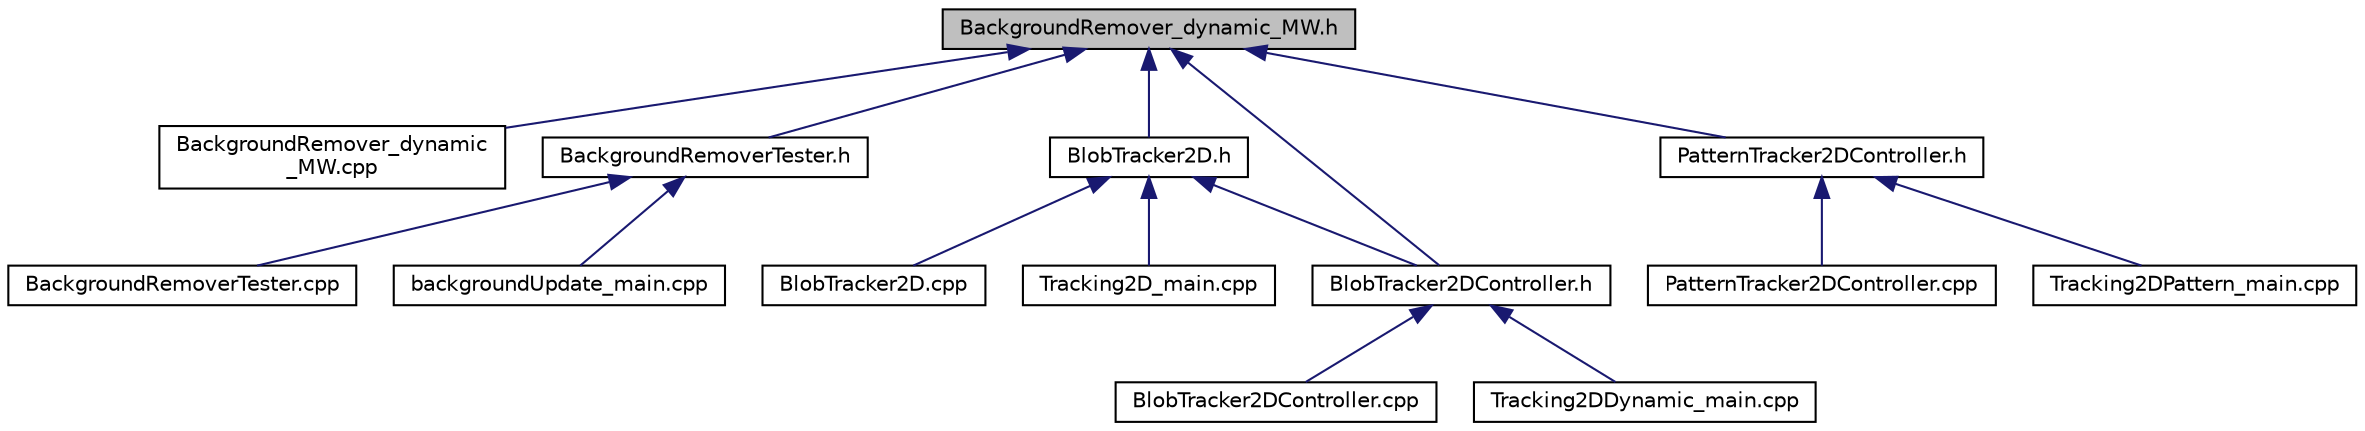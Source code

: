 digraph "BackgroundRemover_dynamic_MW.h"
{
  edge [fontname="Helvetica",fontsize="10",labelfontname="Helvetica",labelfontsize="10"];
  node [fontname="Helvetica",fontsize="10",shape=record];
  Node1 [label="BackgroundRemover_dynamic_MW.h",height=0.2,width=0.4,color="black", fillcolor="grey75", style="filled", fontcolor="black"];
  Node1 -> Node2 [dir="back",color="midnightblue",fontsize="10",style="solid",fontname="Helvetica"];
  Node2 [label="BackgroundRemover_dynamic\l_MW.cpp",height=0.2,width=0.4,color="black", fillcolor="white", style="filled",URL="$BackgroundRemover__dynamic__MW_8cpp.html"];
  Node1 -> Node3 [dir="back",color="midnightblue",fontsize="10",style="solid",fontname="Helvetica"];
  Node3 [label="BackgroundRemoverTester.h",height=0.2,width=0.4,color="black", fillcolor="white", style="filled",URL="$BackgroundRemoverTester_8h.html"];
  Node3 -> Node4 [dir="back",color="midnightblue",fontsize="10",style="solid",fontname="Helvetica"];
  Node4 [label="BackgroundRemoverTester.cpp",height=0.2,width=0.4,color="black", fillcolor="white", style="filled",URL="$BackgroundRemoverTester_8cpp.html"];
  Node3 -> Node5 [dir="back",color="midnightblue",fontsize="10",style="solid",fontname="Helvetica"];
  Node5 [label="backgroundUpdate_main.cpp",height=0.2,width=0.4,color="black", fillcolor="white", style="filled",URL="$backgroundUpdate__main_8cpp.html"];
  Node1 -> Node6 [dir="back",color="midnightblue",fontsize="10",style="solid",fontname="Helvetica"];
  Node6 [label="BlobTracker2D.h",height=0.2,width=0.4,color="black", fillcolor="white", style="filled",URL="$BlobTracker2D_8h.html"];
  Node6 -> Node7 [dir="back",color="midnightblue",fontsize="10",style="solid",fontname="Helvetica"];
  Node7 [label="BlobTracker2D.cpp",height=0.2,width=0.4,color="black", fillcolor="white", style="filled",URL="$BlobTracker2D_8cpp.html"];
  Node6 -> Node8 [dir="back",color="midnightblue",fontsize="10",style="solid",fontname="Helvetica"];
  Node8 [label="Tracking2D_main.cpp",height=0.2,width=0.4,color="black", fillcolor="white", style="filled",URL="$Tracking2D__main_8cpp.html"];
  Node6 -> Node9 [dir="back",color="midnightblue",fontsize="10",style="solid",fontname="Helvetica"];
  Node9 [label="BlobTracker2DController.h",height=0.2,width=0.4,color="black", fillcolor="white", style="filled",URL="$BlobTracker2DController_8h.html"];
  Node9 -> Node10 [dir="back",color="midnightblue",fontsize="10",style="solid",fontname="Helvetica"];
  Node10 [label="BlobTracker2DController.cpp",height=0.2,width=0.4,color="black", fillcolor="white", style="filled",URL="$BlobTracker2DController_8cpp.html"];
  Node9 -> Node11 [dir="back",color="midnightblue",fontsize="10",style="solid",fontname="Helvetica"];
  Node11 [label="Tracking2DDynamic_main.cpp",height=0.2,width=0.4,color="black", fillcolor="white", style="filled",URL="$Tracking2DDynamic__main_8cpp.html"];
  Node1 -> Node9 [dir="back",color="midnightblue",fontsize="10",style="solid",fontname="Helvetica"];
  Node1 -> Node12 [dir="back",color="midnightblue",fontsize="10",style="solid",fontname="Helvetica"];
  Node12 [label="PatternTracker2DController.h",height=0.2,width=0.4,color="black", fillcolor="white", style="filled",URL="$PatternTracker2DController_8h.html"];
  Node12 -> Node13 [dir="back",color="midnightblue",fontsize="10",style="solid",fontname="Helvetica"];
  Node13 [label="PatternTracker2DController.cpp",height=0.2,width=0.4,color="black", fillcolor="white", style="filled",URL="$PatternTracker2DController_8cpp.html"];
  Node12 -> Node14 [dir="back",color="midnightblue",fontsize="10",style="solid",fontname="Helvetica"];
  Node14 [label="Tracking2DPattern_main.cpp",height=0.2,width=0.4,color="black", fillcolor="white", style="filled",URL="$Tracking2DPattern__main_8cpp.html"];
}
